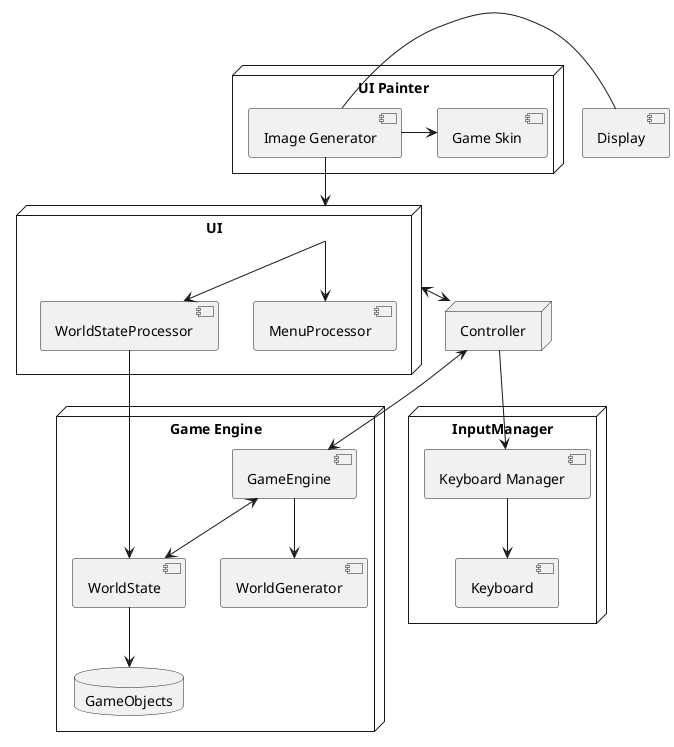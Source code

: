 @startuml
'https://plantuml.com/component-diagram


node "UI Painter" {
  [Image Generator] -right-> [Game Skin]
}
[Image Generator] -left- [Display]
[Image Generator] -down-> [UI]

node "UI" {
    [UI] -->  [WorldStateProcessor]
    [UI] -left->  [MenuProcessor]
}


node "Game Engine" {
    [GameEngine] <--> [WorldState]
    [GameEngine] --> [WorldGenerator]
    [WorldState] --> [GameObjects]
    database "GameObjects" {
    }
}

node "InputManager" {
    [Keyboard Manager] --> [Keyboard]
}


node "Controller" {
    [Controller] --> [Keyboard Manager]
}


[UI] <--> [Controller]
[GameEngine] <-up-> [Controller]

[WorldStateProcessor] --> [WorldState]

@enduml
